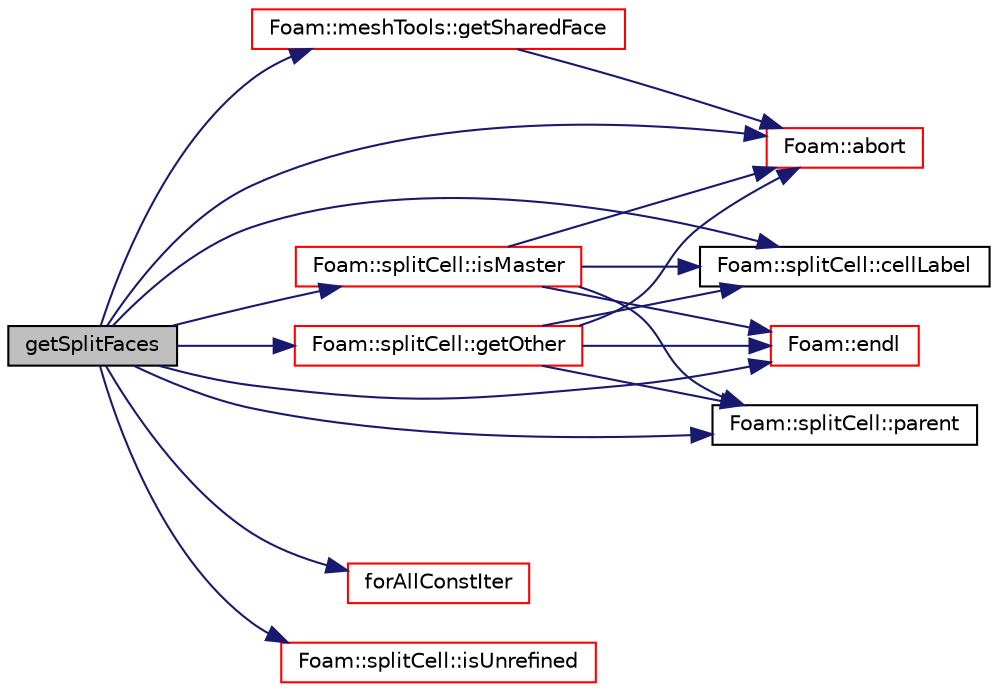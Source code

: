 digraph "getSplitFaces"
{
  bgcolor="transparent";
  edge [fontname="Helvetica",fontsize="10",labelfontname="Helvetica",labelfontsize="10"];
  node [fontname="Helvetica",fontsize="10",shape=record];
  rankdir="LR";
  Node1756 [label="getSplitFaces",height=0.2,width=0.4,color="black", fillcolor="grey75", style="filled", fontcolor="black"];
  Node1756 -> Node1757 [color="midnightblue",fontsize="10",style="solid",fontname="Helvetica"];
  Node1757 [label="Foam::abort",height=0.2,width=0.4,color="red",URL="$a21851.html#a447107a607d03e417307c203fa5fb44b"];
  Node1756 -> Node1802 [color="midnightblue",fontsize="10",style="solid",fontname="Helvetica"];
  Node1802 [label="Foam::splitCell::cellLabel",height=0.2,width=0.4,color="black",URL="$a22273.html#aea68bb95ef7cfdc7468de174ed08b8f9"];
  Node1756 -> Node1764 [color="midnightblue",fontsize="10",style="solid",fontname="Helvetica"];
  Node1764 [label="Foam::endl",height=0.2,width=0.4,color="red",URL="$a21851.html#a2db8fe02a0d3909e9351bb4275b23ce4",tooltip="Add newline and flush stream. "];
  Node1756 -> Node1803 [color="midnightblue",fontsize="10",style="solid",fontname="Helvetica"];
  Node1803 [label="forAllConstIter",height=0.2,width=0.4,color="red",URL="$a39311.html#ae21e2836509b0fa7f7cedf6493b11b09"];
  Node1756 -> Node2055 [color="midnightblue",fontsize="10",style="solid",fontname="Helvetica"];
  Node2055 [label="Foam::splitCell::getOther",height=0.2,width=0.4,color="red",URL="$a22273.html#ae470ddffb5db2f30deda7a5fd0ce23b4",tooltip="Returns other half of split cell. I.e. slave if this is master. "];
  Node2055 -> Node1757 [color="midnightblue",fontsize="10",style="solid",fontname="Helvetica"];
  Node2055 -> Node1802 [color="midnightblue",fontsize="10",style="solid",fontname="Helvetica"];
  Node2055 -> Node1764 [color="midnightblue",fontsize="10",style="solid",fontname="Helvetica"];
  Node2055 -> Node2057 [color="midnightblue",fontsize="10",style="solid",fontname="Helvetica"];
  Node2057 [label="Foam::splitCell::parent",height=0.2,width=0.4,color="black",URL="$a22273.html#a20b4a43bd8e8a11ce7273527d3e401a4"];
  Node1756 -> Node2059 [color="midnightblue",fontsize="10",style="solid",fontname="Helvetica"];
  Node2059 [label="Foam::meshTools::getSharedFace",height=0.2,width=0.4,color="red",URL="$a21883.html#a8550e28a800fded0b2d9dcdce6a6c4f6",tooltip="Return face shared by two cells. Throws error if none found. "];
  Node2059 -> Node1757 [color="midnightblue",fontsize="10",style="solid",fontname="Helvetica"];
  Node1756 -> Node2154 [color="midnightblue",fontsize="10",style="solid",fontname="Helvetica"];
  Node2154 [label="Foam::splitCell::isMaster",height=0.2,width=0.4,color="red",URL="$a22273.html#a6dfd2bbd6bdf03bbc060502834e3fac0",tooltip="Check if this is master cell of split. "];
  Node2154 -> Node1757 [color="midnightblue",fontsize="10",style="solid",fontname="Helvetica"];
  Node2154 -> Node1802 [color="midnightblue",fontsize="10",style="solid",fontname="Helvetica"];
  Node2154 -> Node1764 [color="midnightblue",fontsize="10",style="solid",fontname="Helvetica"];
  Node2154 -> Node2057 [color="midnightblue",fontsize="10",style="solid",fontname="Helvetica"];
  Node1756 -> Node2155 [color="midnightblue",fontsize="10",style="solid",fontname="Helvetica"];
  Node2155 [label="Foam::splitCell::isUnrefined",height=0.2,width=0.4,color="red",URL="$a22273.html#a801da7087139a31943ccd50321ccbc88",tooltip="Check if this is unrefined (i.e. has no master or slave) "];
  Node1756 -> Node2057 [color="midnightblue",fontsize="10",style="solid",fontname="Helvetica"];
}
